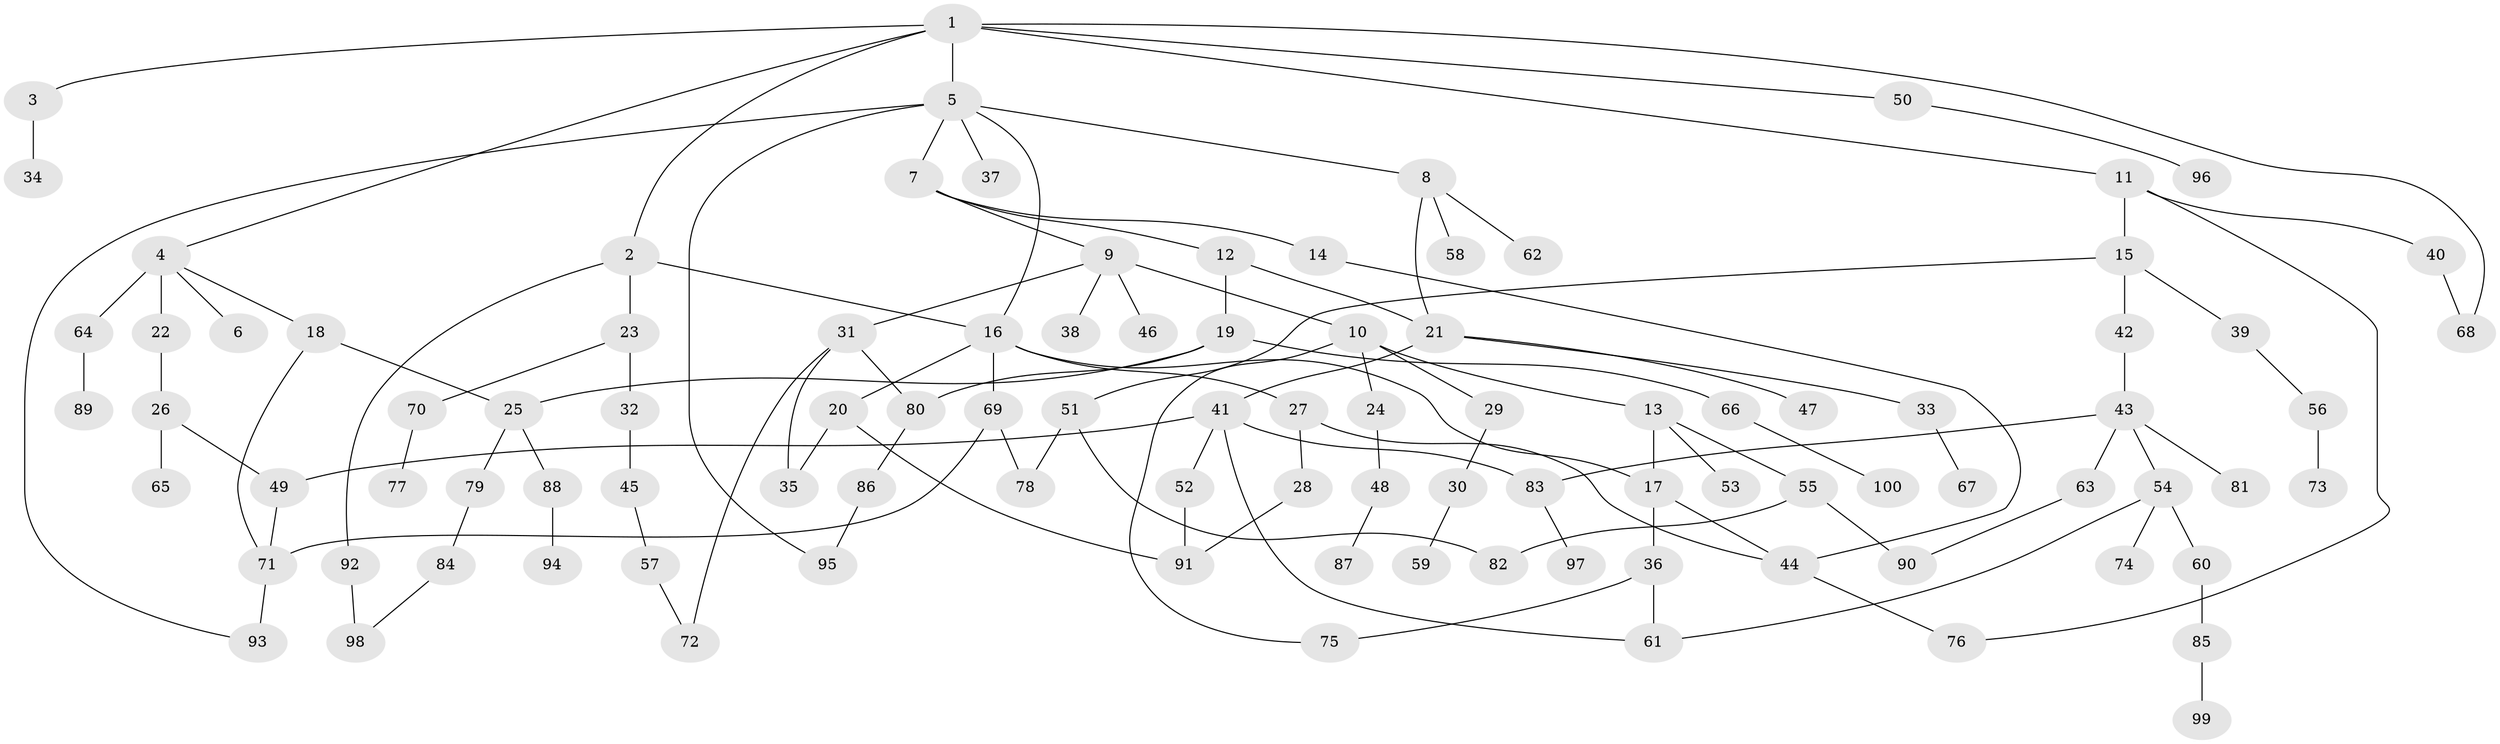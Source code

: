 // Generated by graph-tools (version 1.1) at 2025/54/02/21/25 11:54:43]
// undirected, 100 vertices, 125 edges
graph export_dot {
graph [start="1"]
  node [color=gray90,style=filled];
  1;
  2;
  3;
  4;
  5;
  6;
  7;
  8;
  9;
  10;
  11;
  12;
  13;
  14;
  15;
  16;
  17;
  18;
  19;
  20;
  21;
  22;
  23;
  24;
  25;
  26;
  27;
  28;
  29;
  30;
  31;
  32;
  33;
  34;
  35;
  36;
  37;
  38;
  39;
  40;
  41;
  42;
  43;
  44;
  45;
  46;
  47;
  48;
  49;
  50;
  51;
  52;
  53;
  54;
  55;
  56;
  57;
  58;
  59;
  60;
  61;
  62;
  63;
  64;
  65;
  66;
  67;
  68;
  69;
  70;
  71;
  72;
  73;
  74;
  75;
  76;
  77;
  78;
  79;
  80;
  81;
  82;
  83;
  84;
  85;
  86;
  87;
  88;
  89;
  90;
  91;
  92;
  93;
  94;
  95;
  96;
  97;
  98;
  99;
  100;
  1 -- 2;
  1 -- 3;
  1 -- 4;
  1 -- 5;
  1 -- 11;
  1 -- 50;
  1 -- 68;
  2 -- 23;
  2 -- 92;
  2 -- 16;
  3 -- 34;
  4 -- 6;
  4 -- 18;
  4 -- 22;
  4 -- 64;
  5 -- 7;
  5 -- 8;
  5 -- 16;
  5 -- 37;
  5 -- 93;
  5 -- 95;
  7 -- 9;
  7 -- 12;
  7 -- 14;
  8 -- 21;
  8 -- 58;
  8 -- 62;
  9 -- 10;
  9 -- 31;
  9 -- 38;
  9 -- 46;
  10 -- 13;
  10 -- 24;
  10 -- 29;
  10 -- 75;
  11 -- 15;
  11 -- 40;
  11 -- 76;
  12 -- 19;
  12 -- 21;
  13 -- 53;
  13 -- 55;
  13 -- 17;
  14 -- 44;
  15 -- 39;
  15 -- 42;
  15 -- 51;
  16 -- 17;
  16 -- 20;
  16 -- 27;
  16 -- 69;
  17 -- 36;
  17 -- 44;
  18 -- 25;
  18 -- 71;
  19 -- 66;
  19 -- 80;
  19 -- 25;
  20 -- 35;
  20 -- 91;
  21 -- 33;
  21 -- 41;
  21 -- 47;
  22 -- 26;
  23 -- 32;
  23 -- 70;
  24 -- 48;
  25 -- 79;
  25 -- 88;
  26 -- 49;
  26 -- 65;
  27 -- 28;
  27 -- 44;
  28 -- 91;
  29 -- 30;
  30 -- 59;
  31 -- 80;
  31 -- 35;
  31 -- 72;
  32 -- 45;
  33 -- 67;
  36 -- 61;
  36 -- 75;
  39 -- 56;
  40 -- 68;
  41 -- 52;
  41 -- 83;
  41 -- 61;
  41 -- 49;
  42 -- 43;
  43 -- 54;
  43 -- 63;
  43 -- 81;
  43 -- 83;
  44 -- 76;
  45 -- 57;
  48 -- 87;
  49 -- 71;
  50 -- 96;
  51 -- 82;
  51 -- 78;
  52 -- 91;
  54 -- 60;
  54 -- 61;
  54 -- 74;
  55 -- 82;
  55 -- 90;
  56 -- 73;
  57 -- 72;
  60 -- 85;
  63 -- 90;
  64 -- 89;
  66 -- 100;
  69 -- 78;
  69 -- 71;
  70 -- 77;
  71 -- 93;
  79 -- 84;
  80 -- 86;
  83 -- 97;
  84 -- 98;
  85 -- 99;
  86 -- 95;
  88 -- 94;
  92 -- 98;
}
